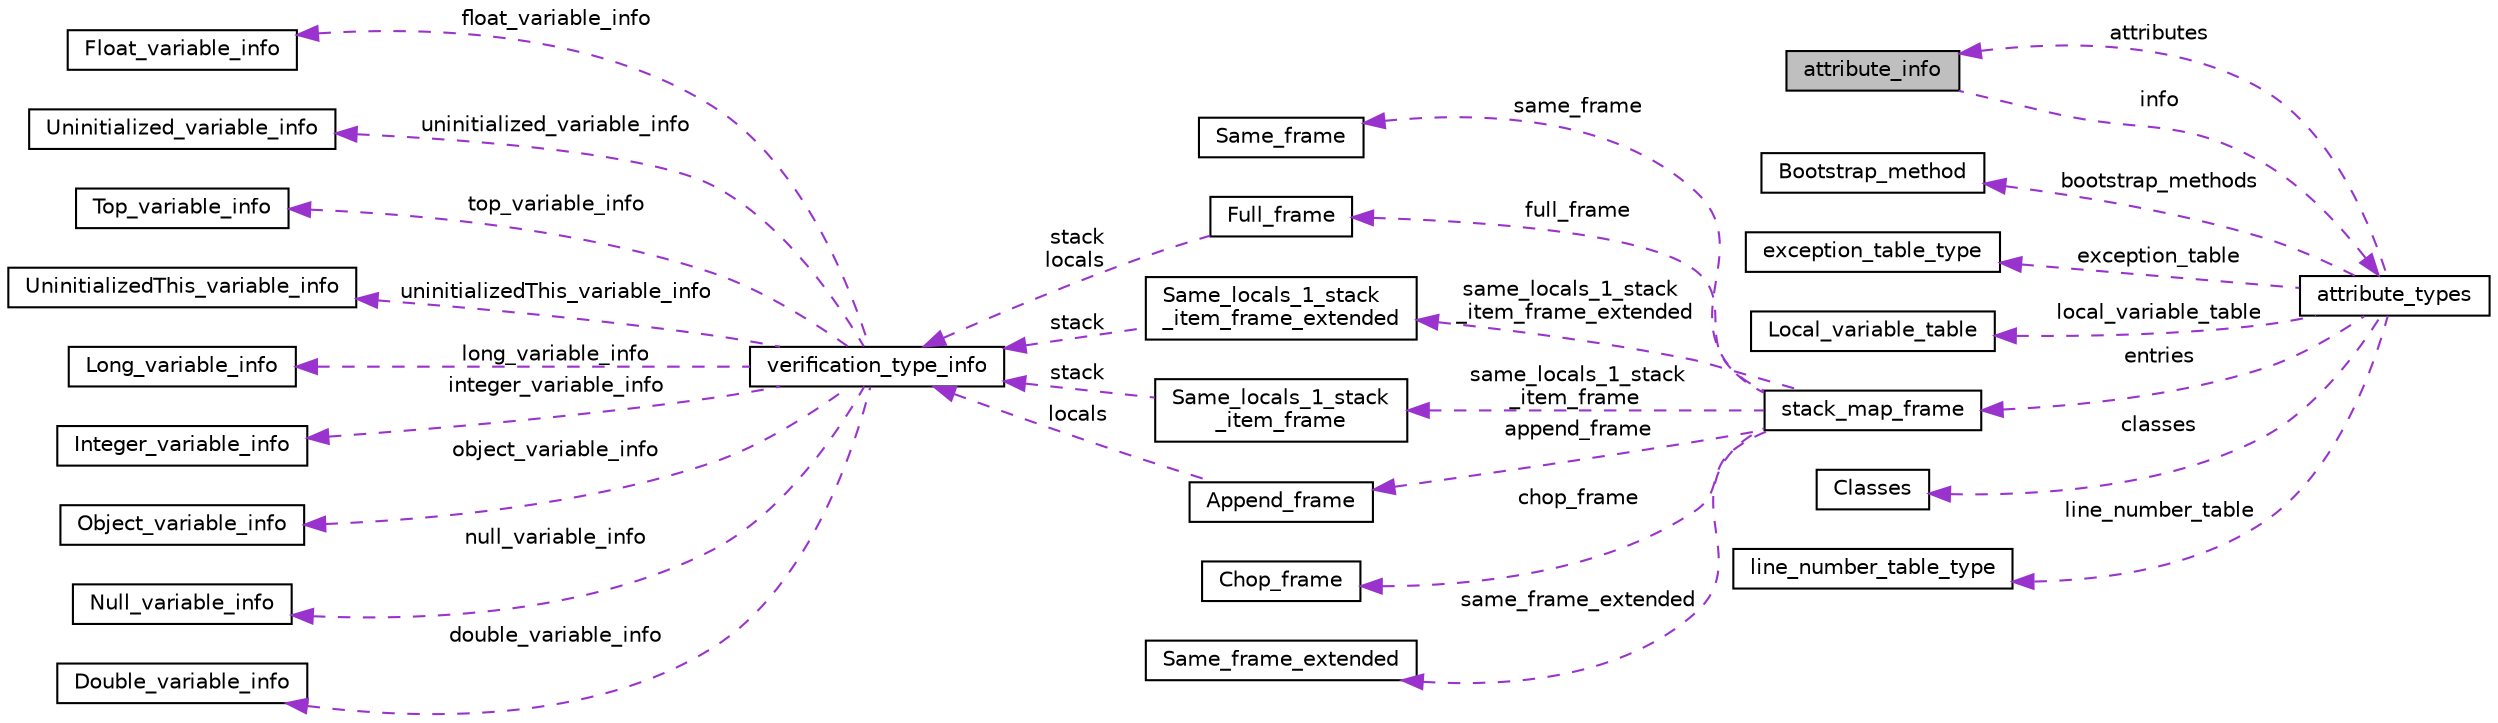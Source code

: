 digraph "attribute_info"
{
  edge [fontname="Helvetica",fontsize="10",labelfontname="Helvetica",labelfontsize="10"];
  node [fontname="Helvetica",fontsize="10",shape=record];
  rankdir="LR";
  Node1 [label="attribute_info",height=0.2,width=0.4,color="black", fillcolor="grey75", style="filled", fontcolor="black"];
  Node2 -> Node1 [dir="back",color="darkorchid3",fontsize="10",style="dashed",label=" info" ,fontname="Helvetica"];
  Node2 [label="attribute_types",height=0.2,width=0.4,color="black", fillcolor="white", style="filled",URL="$unionattribute__types.html",tooltip="Implementação dos atributos da JVM usando uma union. "];
  Node3 -> Node2 [dir="back",color="darkorchid3",fontsize="10",style="dashed",label=" bootstrap_methods" ,fontname="Helvetica"];
  Node3 [label="Bootstrap_method",height=0.2,width=0.4,color="black", fillcolor="white", style="filled",URL="$structBootstrap__method.html"];
  Node4 -> Node2 [dir="back",color="darkorchid3",fontsize="10",style="dashed",label=" exception_table" ,fontname="Helvetica"];
  Node4 [label="exception_table_type",height=0.2,width=0.4,color="black", fillcolor="white", style="filled",URL="$structexception__table__type.html",tooltip="Struct para representar a estrutura ExceptionTableType. "];
  Node5 -> Node2 [dir="back",color="darkorchid3",fontsize="10",style="dashed",label=" local_variable_table" ,fontname="Helvetica"];
  Node5 [label="Local_variable_table",height=0.2,width=0.4,color="black", fillcolor="white", style="filled",URL="$structLocal__variable__table.html",tooltip="Representação da tabela de variáveis locais. "];
  Node6 -> Node2 [dir="back",color="darkorchid3",fontsize="10",style="dashed",label=" entries" ,fontname="Helvetica"];
  Node6 [label="stack_map_frame",height=0.2,width=0.4,color="black", fillcolor="white", style="filled",URL="$structstack__map__frame.html"];
  Node7 -> Node6 [dir="back",color="darkorchid3",fontsize="10",style="dashed",label=" same_frame" ,fontname="Helvetica"];
  Node7 [label="Same_frame",height=0.2,width=0.4,color="black", fillcolor="white", style="filled",URL="$structSame__frame.html"];
  Node8 -> Node6 [dir="back",color="darkorchid3",fontsize="10",style="dashed",label=" full_frame" ,fontname="Helvetica"];
  Node8 [label="Full_frame",height=0.2,width=0.4,color="black", fillcolor="white", style="filled",URL="$structFull__frame.html"];
  Node9 -> Node8 [dir="back",color="darkorchid3",fontsize="10",style="dashed",label=" stack\nlocals" ,fontname="Helvetica"];
  Node9 [label="verification_type_info",height=0.2,width=0.4,color="black", fillcolor="white", style="filled",URL="$structverification__type__info.html"];
  Node10 -> Node9 [dir="back",color="darkorchid3",fontsize="10",style="dashed",label=" float_variable_info" ,fontname="Helvetica"];
  Node10 [label="Float_variable_info",height=0.2,width=0.4,color="black", fillcolor="white", style="filled",URL="$structFloat__variable__info.html"];
  Node11 -> Node9 [dir="back",color="darkorchid3",fontsize="10",style="dashed",label=" uninitialized_variable_info" ,fontname="Helvetica"];
  Node11 [label="Uninitialized_variable_info",height=0.2,width=0.4,color="black", fillcolor="white", style="filled",URL="$structUninitialized__variable__info.html"];
  Node12 -> Node9 [dir="back",color="darkorchid3",fontsize="10",style="dashed",label=" top_variable_info" ,fontname="Helvetica"];
  Node12 [label="Top_variable_info",height=0.2,width=0.4,color="black", fillcolor="white", style="filled",URL="$structTop__variable__info.html"];
  Node13 -> Node9 [dir="back",color="darkorchid3",fontsize="10",style="dashed",label=" uninitializedThis_variable_info" ,fontname="Helvetica"];
  Node13 [label="UninitializedThis_variable_info",height=0.2,width=0.4,color="black", fillcolor="white", style="filled",URL="$structUninitializedThis__variable__info.html"];
  Node14 -> Node9 [dir="back",color="darkorchid3",fontsize="10",style="dashed",label=" long_variable_info" ,fontname="Helvetica"];
  Node14 [label="Long_variable_info",height=0.2,width=0.4,color="black", fillcolor="white", style="filled",URL="$structLong__variable__info.html"];
  Node15 -> Node9 [dir="back",color="darkorchid3",fontsize="10",style="dashed",label=" integer_variable_info" ,fontname="Helvetica"];
  Node15 [label="Integer_variable_info",height=0.2,width=0.4,color="black", fillcolor="white", style="filled",URL="$structInteger__variable__info.html"];
  Node16 -> Node9 [dir="back",color="darkorchid3",fontsize="10",style="dashed",label=" object_variable_info" ,fontname="Helvetica"];
  Node16 [label="Object_variable_info",height=0.2,width=0.4,color="black", fillcolor="white", style="filled",URL="$structObject__variable__info.html"];
  Node17 -> Node9 [dir="back",color="darkorchid3",fontsize="10",style="dashed",label=" null_variable_info" ,fontname="Helvetica"];
  Node17 [label="Null_variable_info",height=0.2,width=0.4,color="black", fillcolor="white", style="filled",URL="$structNull__variable__info.html"];
  Node18 -> Node9 [dir="back",color="darkorchid3",fontsize="10",style="dashed",label=" double_variable_info" ,fontname="Helvetica"];
  Node18 [label="Double_variable_info",height=0.2,width=0.4,color="black", fillcolor="white", style="filled",URL="$structDouble__variable__info.html"];
  Node19 -> Node6 [dir="back",color="darkorchid3",fontsize="10",style="dashed",label=" chop_frame" ,fontname="Helvetica"];
  Node19 [label="Chop_frame",height=0.2,width=0.4,color="black", fillcolor="white", style="filled",URL="$structChop__frame.html"];
  Node20 -> Node6 [dir="back",color="darkorchid3",fontsize="10",style="dashed",label=" same_locals_1_stack\l_item_frame_extended" ,fontname="Helvetica"];
  Node20 [label="Same_locals_1_stack\l_item_frame_extended",height=0.2,width=0.4,color="black", fillcolor="white", style="filled",URL="$structSame__locals__1__stack__item__frame__extended.html"];
  Node9 -> Node20 [dir="back",color="darkorchid3",fontsize="10",style="dashed",label=" stack" ,fontname="Helvetica"];
  Node21 -> Node6 [dir="back",color="darkorchid3",fontsize="10",style="dashed",label=" same_locals_1_stack\l_item_frame" ,fontname="Helvetica"];
  Node21 [label="Same_locals_1_stack\l_item_frame",height=0.2,width=0.4,color="black", fillcolor="white", style="filled",URL="$structSame__locals__1__stack__item__frame.html"];
  Node9 -> Node21 [dir="back",color="darkorchid3",fontsize="10",style="dashed",label=" stack" ,fontname="Helvetica"];
  Node22 -> Node6 [dir="back",color="darkorchid3",fontsize="10",style="dashed",label=" append_frame" ,fontname="Helvetica"];
  Node22 [label="Append_frame",height=0.2,width=0.4,color="black", fillcolor="white", style="filled",URL="$structAppend__frame.html"];
  Node9 -> Node22 [dir="back",color="darkorchid3",fontsize="10",style="dashed",label=" locals" ,fontname="Helvetica"];
  Node23 -> Node6 [dir="back",color="darkorchid3",fontsize="10",style="dashed",label=" same_frame_extended" ,fontname="Helvetica"];
  Node23 [label="Same_frame_extended",height=0.2,width=0.4,color="black", fillcolor="white", style="filled",URL="$structSame__frame__extended.html"];
  Node24 -> Node2 [dir="back",color="darkorchid3",fontsize="10",style="dashed",label=" classes" ,fontname="Helvetica"];
  Node24 [label="Classes",height=0.2,width=0.4,color="black", fillcolor="white", style="filled",URL="$structClasses.html"];
  Node1 -> Node2 [dir="back",color="darkorchid3",fontsize="10",style="dashed",label=" attributes" ,fontname="Helvetica"];
  Node25 -> Node2 [dir="back",color="darkorchid3",fontsize="10",style="dashed",label=" line_number_table" ,fontname="Helvetica"];
  Node25 [label="line_number_table_type",height=0.2,width=0.4,color="black", fillcolor="white", style="filled",URL="$structline__number__table__type.html",tooltip="Struct para representar a estrutura LIneNumberTable. "];
}
